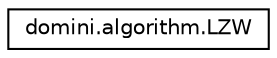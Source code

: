 digraph "Graphical Class Hierarchy"
{
  edge [fontname="Helvetica",fontsize="10",labelfontname="Helvetica",labelfontsize="10"];
  node [fontname="Helvetica",fontsize="10",shape=record];
  rankdir="LR";
  Node0 [label="domini.algorithm.LZW",height=0.2,width=0.4,color="black", fillcolor="white", style="filled",URL="$classdomini_1_1algorithm_1_1LZW.html",tooltip="Compressió i descompressió pel mètode LZW. "];
}
